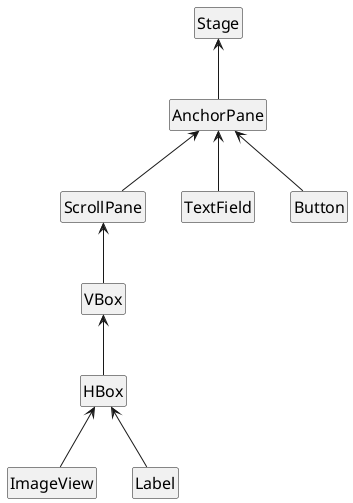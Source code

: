 @startuml
hide members
hide circle
skinparam shadowing false
skinparam ClassFontSize 16
skinparam ClassFontName Arial

class Stage
class AnchorPane
class ScrollPane
class VBox
class ImageView
class Label

AnchorPane -up-> Stage
ScrollPane -up-> AnchorPane

TextField -up-> AnchorPane
Button -up-> AnchorPane

VBox -up-> ScrollPane
HBox -up-> VBox
ImageView -up-> HBox
Label -up-> HBox
@enduml
